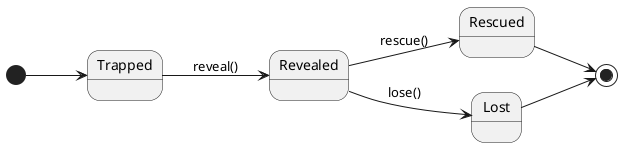 @startuml POIAgent states diagram

left to right direction

[*] --> Trapped
Trapped --> Revealed : reveal()
Revealed --> Rescued : rescue()
Revealed --> Lost : lose()
Rescued --> [*]
Lost --> [*]
@enduml
